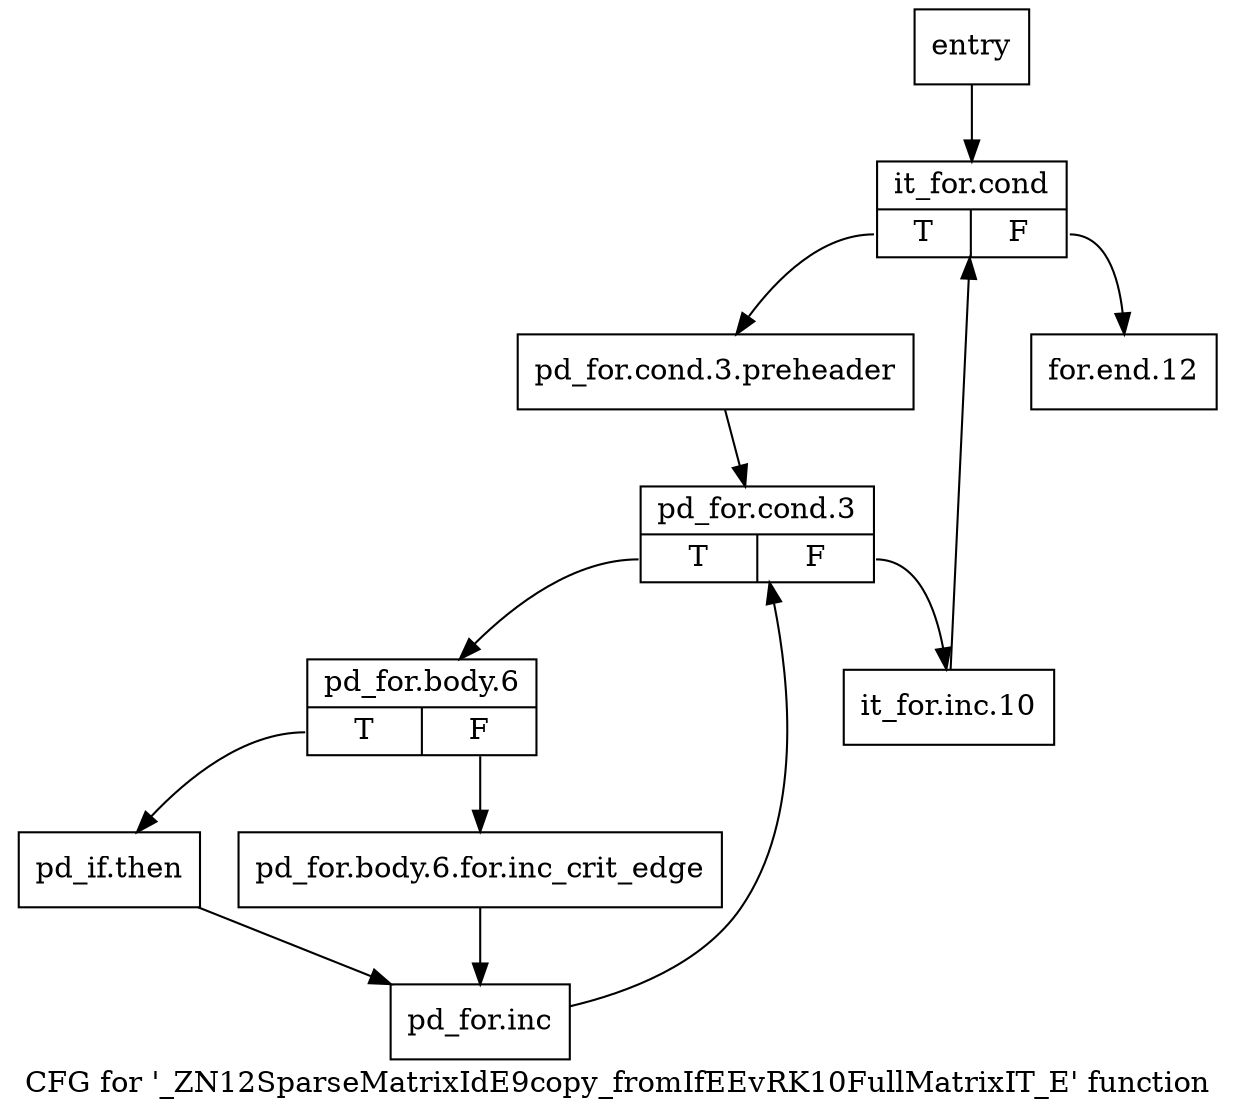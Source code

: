 digraph "CFG for '_ZN12SparseMatrixIdE9copy_fromIfEEvRK10FullMatrixIT_E' function" {
	label="CFG for '_ZN12SparseMatrixIdE9copy_fromIfEEvRK10FullMatrixIT_E' function";

	Node0x2416e80 [shape=record,label="{entry}"];
	Node0x2416e80 -> Node0x2416ed0;
	Node0x2416ed0 [shape=record,label="{it_for.cond|{<s0>T|<s1>F}}"];
	Node0x2416ed0:s0 -> Node0x2416f20;
	Node0x2416ed0:s1 -> Node0x2417150;
	Node0x2416f20 [shape=record,label="{pd_for.cond.3.preheader}"];
	Node0x2416f20 -> Node0x2416f70;
	Node0x2416f70 [shape=record,label="{pd_for.cond.3|{<s0>T|<s1>F}}"];
	Node0x2416f70:s0 -> Node0x2416fc0;
	Node0x2416f70:s1 -> Node0x2417100;
	Node0x2416fc0 [shape=record,label="{pd_for.body.6|{<s0>T|<s1>F}}"];
	Node0x2416fc0:s0 -> Node0x2417060;
	Node0x2416fc0:s1 -> Node0x2417010;
	Node0x2417010 [shape=record,label="{pd_for.body.6.for.inc_crit_edge}"];
	Node0x2417010 -> Node0x24170b0;
	Node0x2417060 [shape=record,label="{pd_if.then}"];
	Node0x2417060 -> Node0x24170b0;
	Node0x24170b0 [shape=record,label="{pd_for.inc}"];
	Node0x24170b0 -> Node0x2416f70;
	Node0x2417100 [shape=record,label="{it_for.inc.10}"];
	Node0x2417100 -> Node0x2416ed0;
	Node0x2417150 [shape=record,label="{for.end.12}"];
}
